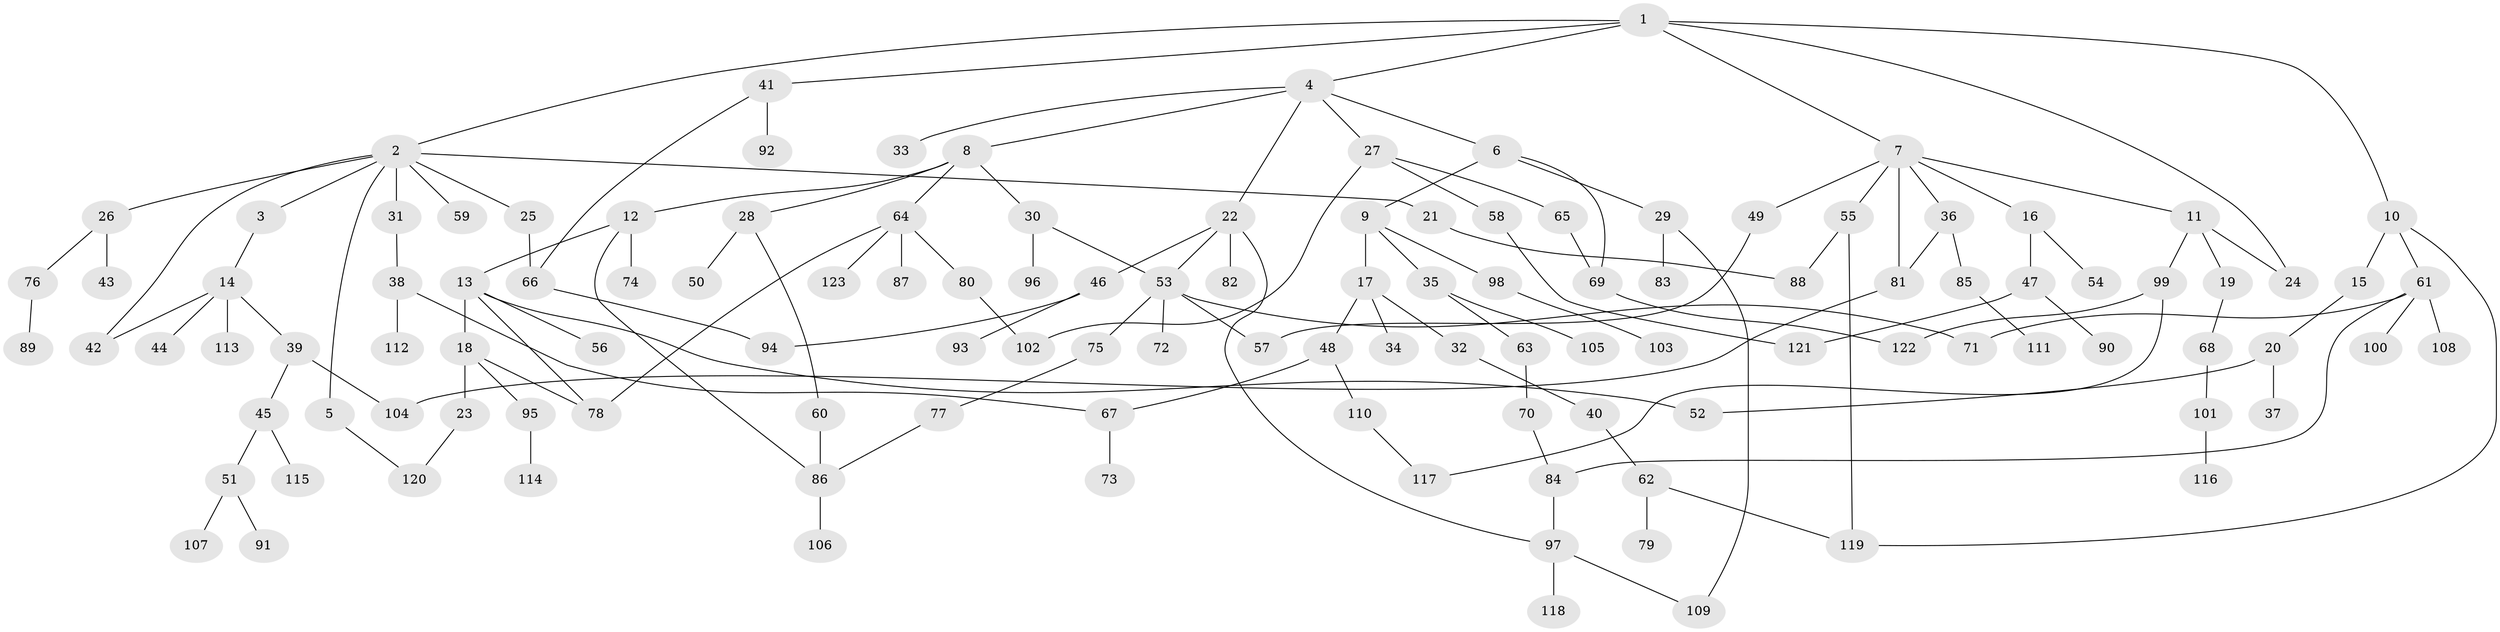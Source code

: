// Generated by graph-tools (version 1.1) at 2025/41/03/09/25 04:41:42]
// undirected, 123 vertices, 149 edges
graph export_dot {
graph [start="1"]
  node [color=gray90,style=filled];
  1;
  2;
  3;
  4;
  5;
  6;
  7;
  8;
  9;
  10;
  11;
  12;
  13;
  14;
  15;
  16;
  17;
  18;
  19;
  20;
  21;
  22;
  23;
  24;
  25;
  26;
  27;
  28;
  29;
  30;
  31;
  32;
  33;
  34;
  35;
  36;
  37;
  38;
  39;
  40;
  41;
  42;
  43;
  44;
  45;
  46;
  47;
  48;
  49;
  50;
  51;
  52;
  53;
  54;
  55;
  56;
  57;
  58;
  59;
  60;
  61;
  62;
  63;
  64;
  65;
  66;
  67;
  68;
  69;
  70;
  71;
  72;
  73;
  74;
  75;
  76;
  77;
  78;
  79;
  80;
  81;
  82;
  83;
  84;
  85;
  86;
  87;
  88;
  89;
  90;
  91;
  92;
  93;
  94;
  95;
  96;
  97;
  98;
  99;
  100;
  101;
  102;
  103;
  104;
  105;
  106;
  107;
  108;
  109;
  110;
  111;
  112;
  113;
  114;
  115;
  116;
  117;
  118;
  119;
  120;
  121;
  122;
  123;
  1 -- 2;
  1 -- 4;
  1 -- 7;
  1 -- 10;
  1 -- 24;
  1 -- 41;
  2 -- 3;
  2 -- 5;
  2 -- 21;
  2 -- 25;
  2 -- 26;
  2 -- 31;
  2 -- 59;
  2 -- 42;
  3 -- 14;
  4 -- 6;
  4 -- 8;
  4 -- 22;
  4 -- 27;
  4 -- 33;
  5 -- 120;
  6 -- 9;
  6 -- 29;
  6 -- 69;
  7 -- 11;
  7 -- 16;
  7 -- 36;
  7 -- 49;
  7 -- 55;
  7 -- 81;
  8 -- 12;
  8 -- 28;
  8 -- 30;
  8 -- 64;
  9 -- 17;
  9 -- 35;
  9 -- 98;
  10 -- 15;
  10 -- 61;
  10 -- 119;
  11 -- 19;
  11 -- 99;
  11 -- 24;
  12 -- 13;
  12 -- 74;
  12 -- 86;
  13 -- 18;
  13 -- 52;
  13 -- 56;
  13 -- 78;
  14 -- 39;
  14 -- 42;
  14 -- 44;
  14 -- 113;
  15 -- 20;
  16 -- 47;
  16 -- 54;
  17 -- 32;
  17 -- 34;
  17 -- 48;
  18 -- 23;
  18 -- 95;
  18 -- 78;
  19 -- 68;
  20 -- 37;
  20 -- 52;
  21 -- 88;
  22 -- 46;
  22 -- 82;
  22 -- 97;
  22 -- 53;
  23 -- 120;
  25 -- 66;
  26 -- 43;
  26 -- 76;
  27 -- 58;
  27 -- 65;
  27 -- 102;
  28 -- 50;
  28 -- 60;
  29 -- 83;
  29 -- 109;
  30 -- 53;
  30 -- 96;
  31 -- 38;
  32 -- 40;
  35 -- 63;
  35 -- 105;
  36 -- 85;
  36 -- 81;
  38 -- 112;
  38 -- 67;
  39 -- 45;
  39 -- 104;
  40 -- 62;
  41 -- 66;
  41 -- 92;
  45 -- 51;
  45 -- 115;
  46 -- 93;
  46 -- 94;
  47 -- 90;
  47 -- 121;
  48 -- 67;
  48 -- 110;
  49 -- 57;
  51 -- 91;
  51 -- 107;
  53 -- 57;
  53 -- 71;
  53 -- 72;
  53 -- 75;
  55 -- 119;
  55 -- 88;
  58 -- 121;
  60 -- 86;
  61 -- 84;
  61 -- 100;
  61 -- 108;
  61 -- 71;
  62 -- 79;
  62 -- 119;
  63 -- 70;
  64 -- 78;
  64 -- 80;
  64 -- 87;
  64 -- 123;
  65 -- 69;
  66 -- 94;
  67 -- 73;
  68 -- 101;
  69 -- 122;
  70 -- 84;
  75 -- 77;
  76 -- 89;
  77 -- 86;
  80 -- 102;
  81 -- 104;
  84 -- 97;
  85 -- 111;
  86 -- 106;
  95 -- 114;
  97 -- 118;
  97 -- 109;
  98 -- 103;
  99 -- 122;
  99 -- 117;
  101 -- 116;
  110 -- 117;
}
